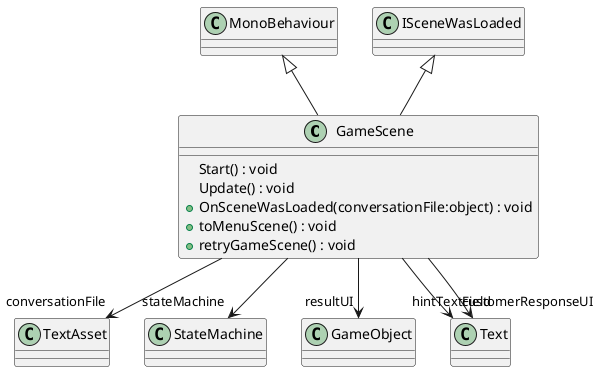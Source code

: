 @startuml
class GameScene {
    Start() : void
    Update() : void
    + OnSceneWasLoaded(conversationFile:object) : void
    + toMenuScene() : void
    + retryGameScene() : void
}
MonoBehaviour <|-- GameScene
ISceneWasLoaded <|-- GameScene
GameScene --> "conversationFile" TextAsset
GameScene --> "stateMachine" StateMachine
GameScene --> "resultUI" GameObject
GameScene --> "customerResponseUI" Text
GameScene --> "hintTextField" Text
@enduml
